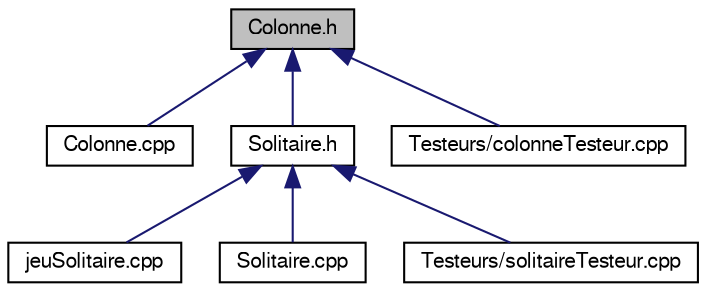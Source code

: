 digraph G
{
  edge [fontname="FreeSans",fontsize="10",labelfontname="FreeSans",labelfontsize="10"];
  node [fontname="FreeSans",fontsize="10",shape=record];
  Node1 [label="Colonne.h",height=0.2,width=0.4,color="black", fillcolor="grey75", style="filled" fontcolor="black"];
  Node1 -> Node2 [dir="back",color="midnightblue",fontsize="10",style="solid",fontname="FreeSans"];
  Node2 [label="Colonne.cpp",height=0.2,width=0.4,color="black", fillcolor="white", style="filled",URL="$_colonne_8cpp.html"];
  Node1 -> Node3 [dir="back",color="midnightblue",fontsize="10",style="solid",fontname="FreeSans"];
  Node3 [label="Solitaire.h",height=0.2,width=0.4,color="black", fillcolor="white", style="filled",URL="$_solitaire_8h.html",tooltip="Classe contenant la logique du jeu solitaire."];
  Node3 -> Node4 [dir="back",color="midnightblue",fontsize="10",style="solid",fontname="FreeSans"];
  Node4 [label="jeuSolitaire.cpp",height=0.2,width=0.4,color="black", fillcolor="white", style="filled",URL="$jeu_solitaire_8cpp.html"];
  Node3 -> Node5 [dir="back",color="midnightblue",fontsize="10",style="solid",fontname="FreeSans"];
  Node5 [label="Solitaire.cpp",height=0.2,width=0.4,color="black", fillcolor="white", style="filled",URL="$_solitaire_8cpp.html"];
  Node3 -> Node6 [dir="back",color="midnightblue",fontsize="10",style="solid",fontname="FreeSans"];
  Node6 [label="Testeurs/solitaireTesteur.cpp",height=0.2,width=0.4,color="black", fillcolor="white", style="filled",URL="$solitaire_testeur_8cpp.html"];
  Node1 -> Node7 [dir="back",color="midnightblue",fontsize="10",style="solid",fontname="FreeSans"];
  Node7 [label="Testeurs/colonneTesteur.cpp",height=0.2,width=0.4,color="black", fillcolor="white", style="filled",URL="$colonne_testeur_8cpp.html"];
}
